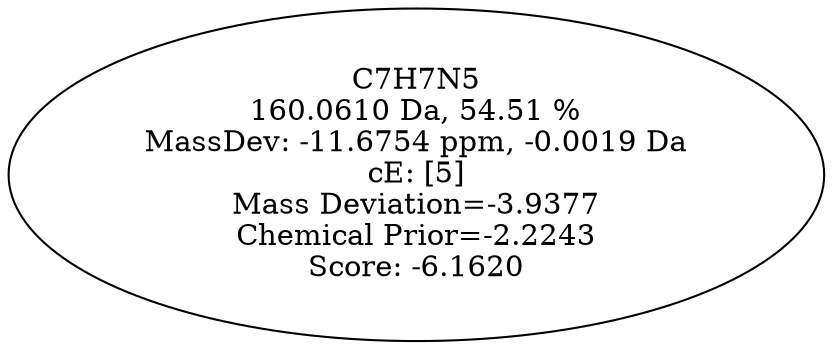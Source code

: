strict digraph {
v1 [label="C7H7N5\n160.0610 Da, 54.51 %\nMassDev: -11.6754 ppm, -0.0019 Da\ncE: [5]\nMass Deviation=-3.9377\nChemical Prior=-2.2243\nScore: -6.1620"];
}